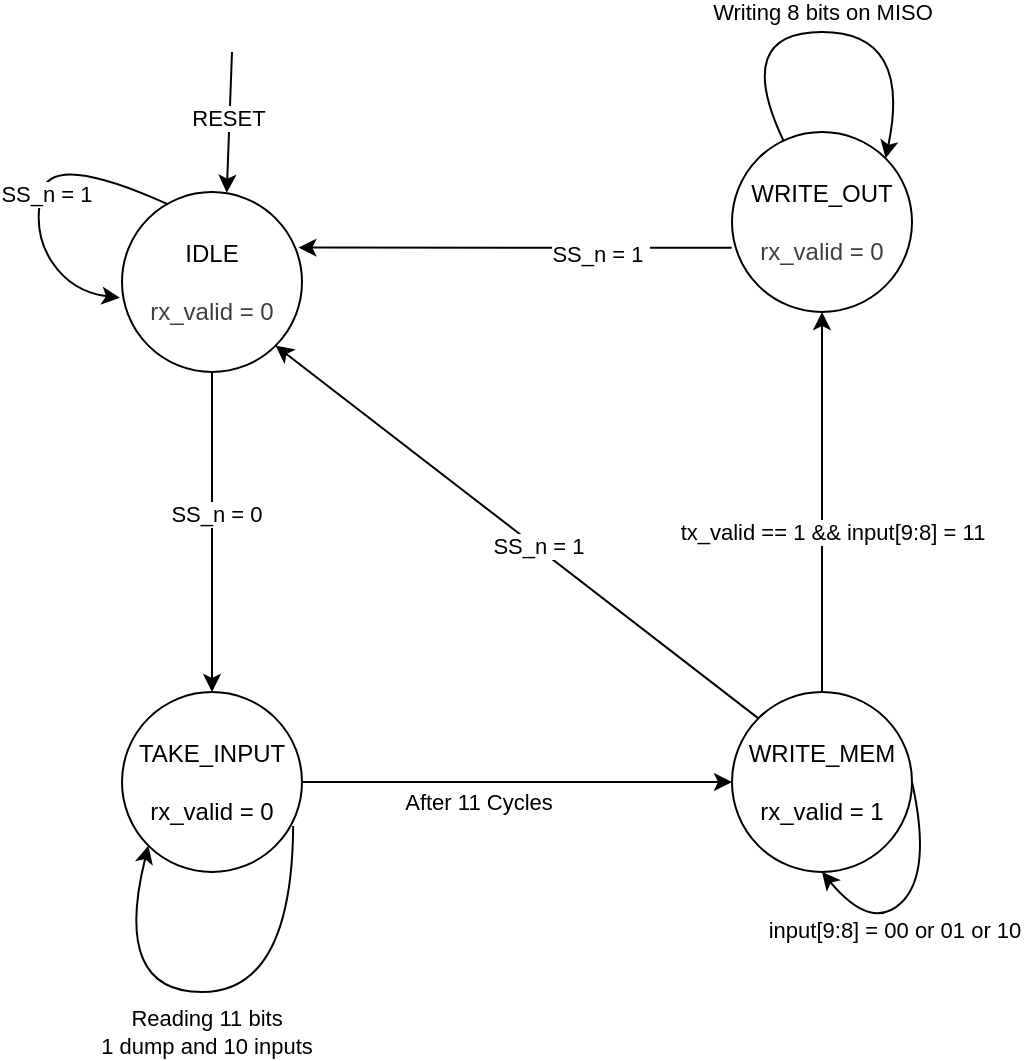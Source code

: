<mxfile>
    <diagram id="iB1LhmIV3gfjJNgX6Y1s" name="Page-1">
        <mxGraphModel dx="846" dy="622" grid="1" gridSize="10" guides="1" tooltips="1" connect="1" arrows="1" fold="1" page="1" pageScale="1" pageWidth="850" pageHeight="1100" math="0" shadow="0">
            <root>
                <mxCell id="0"/>
                <mxCell id="1" parent="0"/>
                <mxCell id="11" value="" style="edgeStyle=none;html=1;" parent="1" source="2" target="10" edge="1">
                    <mxGeometry relative="1" as="geometry"/>
                </mxCell>
                <mxCell id="12" value="SS_n = 0" style="edgeLabel;html=1;align=center;verticalAlign=middle;resizable=0;points=[];" parent="11" vertex="1" connectable="0">
                    <mxGeometry x="-0.115" y="2" relative="1" as="geometry">
                        <mxPoint as="offset"/>
                    </mxGeometry>
                </mxCell>
                <mxCell id="2" value="IDLE&lt;div&gt;&lt;br&gt;&lt;/div&gt;&lt;div&gt;&lt;span style=&quot;color: rgb(63, 63, 63);&quot;&gt;rx_valid = 0&lt;/span&gt;&lt;br&gt;&lt;/div&gt;" style="ellipse;whiteSpace=wrap;html=1;aspect=fixed;" parent="1" vertex="1">
                    <mxGeometry x="355" y="330" width="90" height="90" as="geometry"/>
                </mxCell>
                <mxCell id="3" value="" style="endArrow=classic;html=1;entryX=0.582;entryY=0.004;entryDx=0;entryDy=0;entryPerimeter=0;" parent="1" target="2" edge="1">
                    <mxGeometry width="50" height="50" relative="1" as="geometry">
                        <mxPoint x="410" y="260" as="sourcePoint"/>
                        <mxPoint x="475" y="260" as="targetPoint"/>
                    </mxGeometry>
                </mxCell>
                <mxCell id="4" value="RESET" style="edgeLabel;html=1;align=center;verticalAlign=middle;resizable=0;points=[];" parent="3" vertex="1" connectable="0">
                    <mxGeometry x="-0.069" y="-1" relative="1" as="geometry">
                        <mxPoint as="offset"/>
                    </mxGeometry>
                </mxCell>
                <mxCell id="7" value="" style="curved=1;endArrow=classic;html=1;exitX=0.25;exitY=0.066;exitDx=0;exitDy=0;exitPerimeter=0;entryX=-0.012;entryY=0.588;entryDx=0;entryDy=0;entryPerimeter=0;" parent="1" source="2" target="2" edge="1">
                    <mxGeometry width="50" height="50" relative="1" as="geometry">
                        <mxPoint x="320" y="260" as="sourcePoint"/>
                        <mxPoint x="350" y="370" as="targetPoint"/>
                        <Array as="points">
                            <mxPoint x="320" y="310"/>
                            <mxPoint x="310" y="350"/>
                            <mxPoint x="330" y="380"/>
                        </Array>
                    </mxGeometry>
                </mxCell>
                <mxCell id="8" value="SS_n = 1" style="edgeLabel;html=1;align=center;verticalAlign=middle;resizable=0;points=[];" parent="7" vertex="1" connectable="0">
                    <mxGeometry x="0.017" y="2" relative="1" as="geometry">
                        <mxPoint as="offset"/>
                    </mxGeometry>
                </mxCell>
                <mxCell id="16" value="" style="edgeStyle=none;html=1;" parent="1" source="10" target="15" edge="1">
                    <mxGeometry relative="1" as="geometry"/>
                </mxCell>
                <mxCell id="32" value="After 11 Cycles" style="edgeLabel;html=1;align=center;verticalAlign=middle;resizable=0;points=[];" parent="16" vertex="1" connectable="0">
                    <mxGeometry x="-0.185" y="-1" relative="1" as="geometry">
                        <mxPoint y="9" as="offset"/>
                    </mxGeometry>
                </mxCell>
                <mxCell id="10" value="TAKE_INPUT&lt;div&gt;&lt;br&gt;&lt;/div&gt;&lt;div&gt;rx_valid = 0&lt;/div&gt;" style="ellipse;whiteSpace=wrap;html=1;" parent="1" vertex="1">
                    <mxGeometry x="355" y="580" width="90" height="90" as="geometry"/>
                </mxCell>
                <mxCell id="13" value="" style="curved=1;endArrow=classic;html=1;exitX=0.951;exitY=0.744;exitDx=0;exitDy=0;exitPerimeter=0;entryX=0;entryY=1;entryDx=0;entryDy=0;" parent="1" source="10" target="10" edge="1">
                    <mxGeometry width="50" height="50" relative="1" as="geometry">
                        <mxPoint x="430" y="700" as="sourcePoint"/>
                        <mxPoint x="355" y="640" as="targetPoint"/>
                        <Array as="points">
                            <mxPoint x="440" y="730"/>
                            <mxPoint x="350" y="730"/>
                        </Array>
                    </mxGeometry>
                </mxCell>
                <mxCell id="14" value="Reading 11 bits&lt;div&gt;1 dump and 10 inputs&lt;/div&gt;" style="edgeLabel;html=1;align=center;verticalAlign=middle;resizable=0;points=[];" parent="13" vertex="1" connectable="0">
                    <mxGeometry x="-0.084" y="-1" relative="1" as="geometry">
                        <mxPoint x="-12" y="21" as="offset"/>
                    </mxGeometry>
                </mxCell>
                <mxCell id="31" value="" style="edgeStyle=none;html=1;entryX=0.5;entryY=1;entryDx=0;entryDy=0;" parent="1" source="15" target="35" edge="1">
                    <mxGeometry relative="1" as="geometry">
                        <mxPoint x="705" y="420" as="targetPoint"/>
                    </mxGeometry>
                </mxCell>
                <mxCell id="15" value="WRITE_MEM&lt;div&gt;&lt;br&gt;&lt;/div&gt;&lt;div&gt;rx_valid = 1&lt;/div&gt;" style="ellipse;whiteSpace=wrap;html=1;" parent="1" vertex="1">
                    <mxGeometry x="660" y="580" width="90" height="90" as="geometry"/>
                </mxCell>
                <mxCell id="24" value="tx_valid == 1 &amp;amp;&amp;amp; input[9:8] = 11" style="edgeLabel;html=1;align=center;verticalAlign=middle;resizable=0;points=[];rotation=0;" parent="1" vertex="1" connectable="0">
                    <mxGeometry x="710.003" y="499.999" as="geometry"/>
                </mxCell>
                <mxCell id="26" value="" style="curved=1;endArrow=classic;html=1;entryX=0.5;entryY=1;entryDx=0;entryDy=0;exitX=1;exitY=0.5;exitDx=0;exitDy=0;" parent="1" source="15" target="15" edge="1">
                    <mxGeometry width="50" height="50" relative="1" as="geometry">
                        <mxPoint x="741" y="612" as="sourcePoint"/>
                        <mxPoint x="680" y="680" as="targetPoint"/>
                        <Array as="points">
                            <mxPoint x="760" y="670"/>
                            <mxPoint x="730" y="700"/>
                        </Array>
                    </mxGeometry>
                </mxCell>
                <mxCell id="27" value="&lt;div&gt;&lt;span style=&quot;color: rgb(0, 0, 0);&quot;&gt;input[9:8] = 00 or 01 or 10&lt;/span&gt;&lt;br&gt;&lt;/div&gt;" style="edgeLabel;html=1;align=center;verticalAlign=middle;resizable=0;points=[];" parent="26" vertex="1" connectable="0">
                    <mxGeometry x="0.065" y="1" relative="1" as="geometry">
                        <mxPoint x="-4" y="13" as="offset"/>
                    </mxGeometry>
                </mxCell>
                <mxCell id="28" value="" style="endArrow=classic;html=1;exitX=0;exitY=0;exitDx=0;exitDy=0;entryX=1;entryY=1;entryDx=0;entryDy=0;" parent="1" source="15" target="2" edge="1">
                    <mxGeometry width="50" height="50" relative="1" as="geometry">
                        <mxPoint x="620" y="550" as="sourcePoint"/>
                        <mxPoint x="670" y="500" as="targetPoint"/>
                    </mxGeometry>
                </mxCell>
                <mxCell id="29" value="SS_n = 1" style="edgeLabel;html=1;align=center;verticalAlign=middle;resizable=0;points=[];" parent="28" vertex="1" connectable="0">
                    <mxGeometry x="-0.081" y="-1" relative="1" as="geometry">
                        <mxPoint as="offset"/>
                    </mxGeometry>
                </mxCell>
                <mxCell id="35" value="WRITE_OUT&lt;div&gt;&lt;br&gt;&lt;/div&gt;&lt;div&gt;&lt;span style=&quot;color: rgb(63, 63, 63);&quot;&gt;rx_valid = 0&lt;/span&gt;&lt;br&gt;&lt;/div&gt;" style="ellipse;whiteSpace=wrap;html=1;" parent="1" vertex="1">
                    <mxGeometry x="660" y="300" width="90" height="90" as="geometry"/>
                </mxCell>
                <mxCell id="37" value="" style="endArrow=classic;html=1;exitX=-0.002;exitY=0.643;exitDx=0;exitDy=0;exitPerimeter=0;entryX=0.98;entryY=0.309;entryDx=0;entryDy=0;entryPerimeter=0;" parent="1" source="35" target="2" edge="1">
                    <mxGeometry width="50" height="50" relative="1" as="geometry">
                        <mxPoint x="630" y="500" as="sourcePoint"/>
                        <mxPoint x="680" y="450" as="targetPoint"/>
                    </mxGeometry>
                </mxCell>
                <mxCell id="38" value="SS_n = 1&amp;nbsp;" style="edgeLabel;html=1;align=center;verticalAlign=middle;resizable=0;points=[];" parent="37" vertex="1" connectable="0">
                    <mxGeometry x="-0.386" y="3" relative="1" as="geometry">
                        <mxPoint as="offset"/>
                    </mxGeometry>
                </mxCell>
                <mxCell id="39" value="" style="curved=1;endArrow=classic;html=1;entryX=1;entryY=0;entryDx=0;entryDy=0;" parent="1" source="35" target="35" edge="1">
                    <mxGeometry width="50" height="50" relative="1" as="geometry">
                        <mxPoint x="640" y="260" as="sourcePoint"/>
                        <mxPoint x="760" y="280" as="targetPoint"/>
                        <Array as="points">
                            <mxPoint x="660" y="250"/>
                            <mxPoint x="750" y="250"/>
                        </Array>
                    </mxGeometry>
                </mxCell>
                <mxCell id="40" value="Writing 8 bits on MISO" style="edgeLabel;html=1;align=center;verticalAlign=middle;resizable=0;points=[];" parent="39" vertex="1" connectable="0">
                    <mxGeometry x="-0.056" y="-3" relative="1" as="geometry">
                        <mxPoint x="3" y="-13" as="offset"/>
                    </mxGeometry>
                </mxCell>
            </root>
        </mxGraphModel>
    </diagram>
</mxfile>